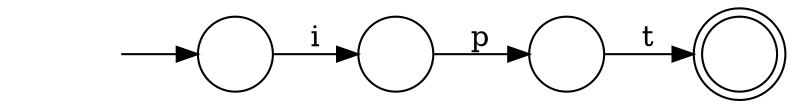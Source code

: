 digraph Automaton {
  rankdir = LR;
  0 [shape=circle,label=""];
  0 -> 2 [label="t"]
  1 [shape=circle,label=""];
  initial [shape=plaintext,label=""];
  initial -> 1
  1 -> 3 [label="i"]
  2 [shape=doublecircle,label=""];
  3 [shape=circle,label=""];
  3 -> 0 [label="p"]
}
